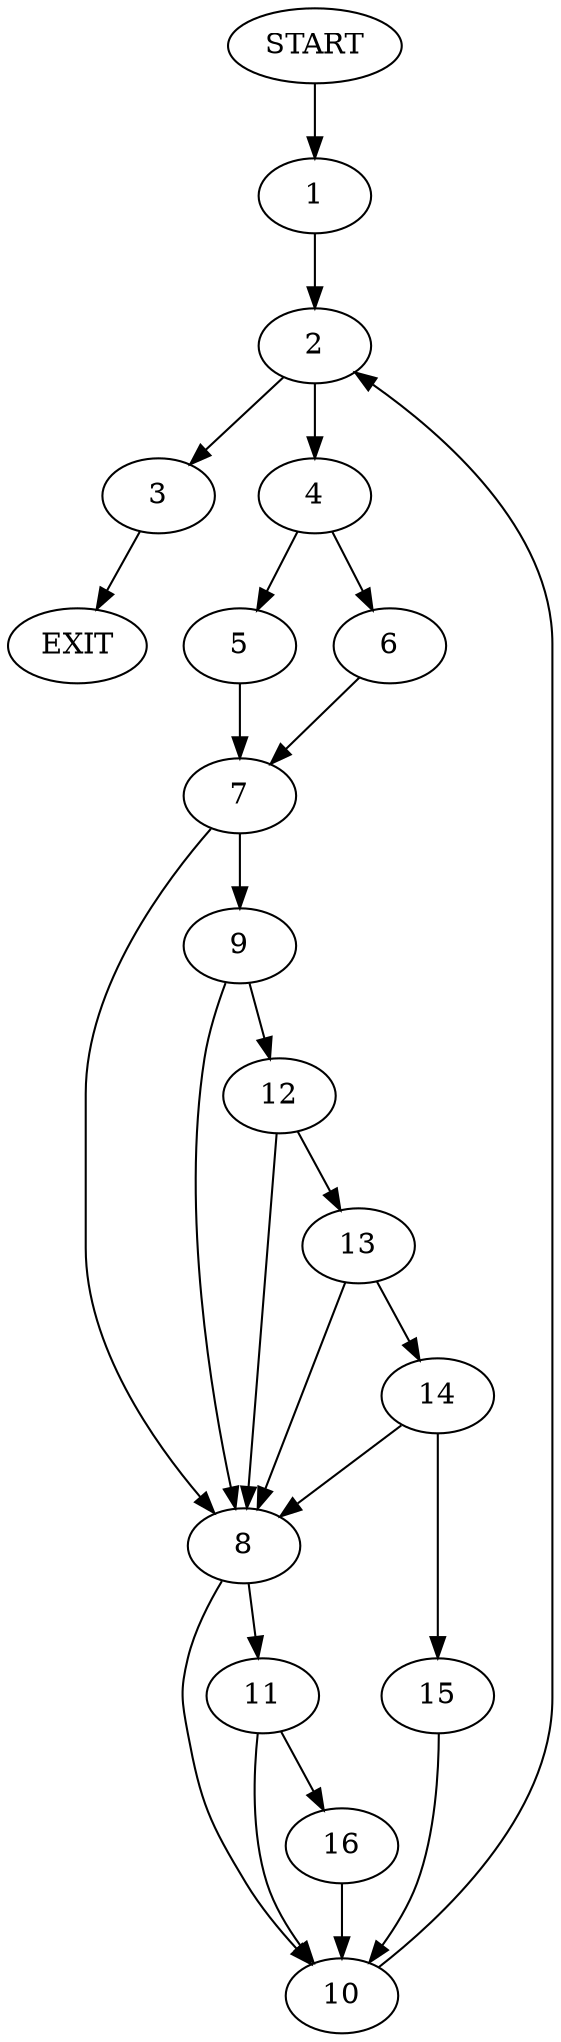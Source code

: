 digraph {
0 [label="START"]
17 [label="EXIT"]
0 -> 1
1 -> 2
2 -> 3
2 -> 4
3 -> 17
4 -> 5
4 -> 6
5 -> 7
6 -> 7
7 -> 8
7 -> 9
8 -> 10
8 -> 11
9 -> 8
9 -> 12
12 -> 8
12 -> 13
13 -> 8
13 -> 14
14 -> 8
14 -> 15
15 -> 10
10 -> 2
11 -> 10
11 -> 16
16 -> 10
}
